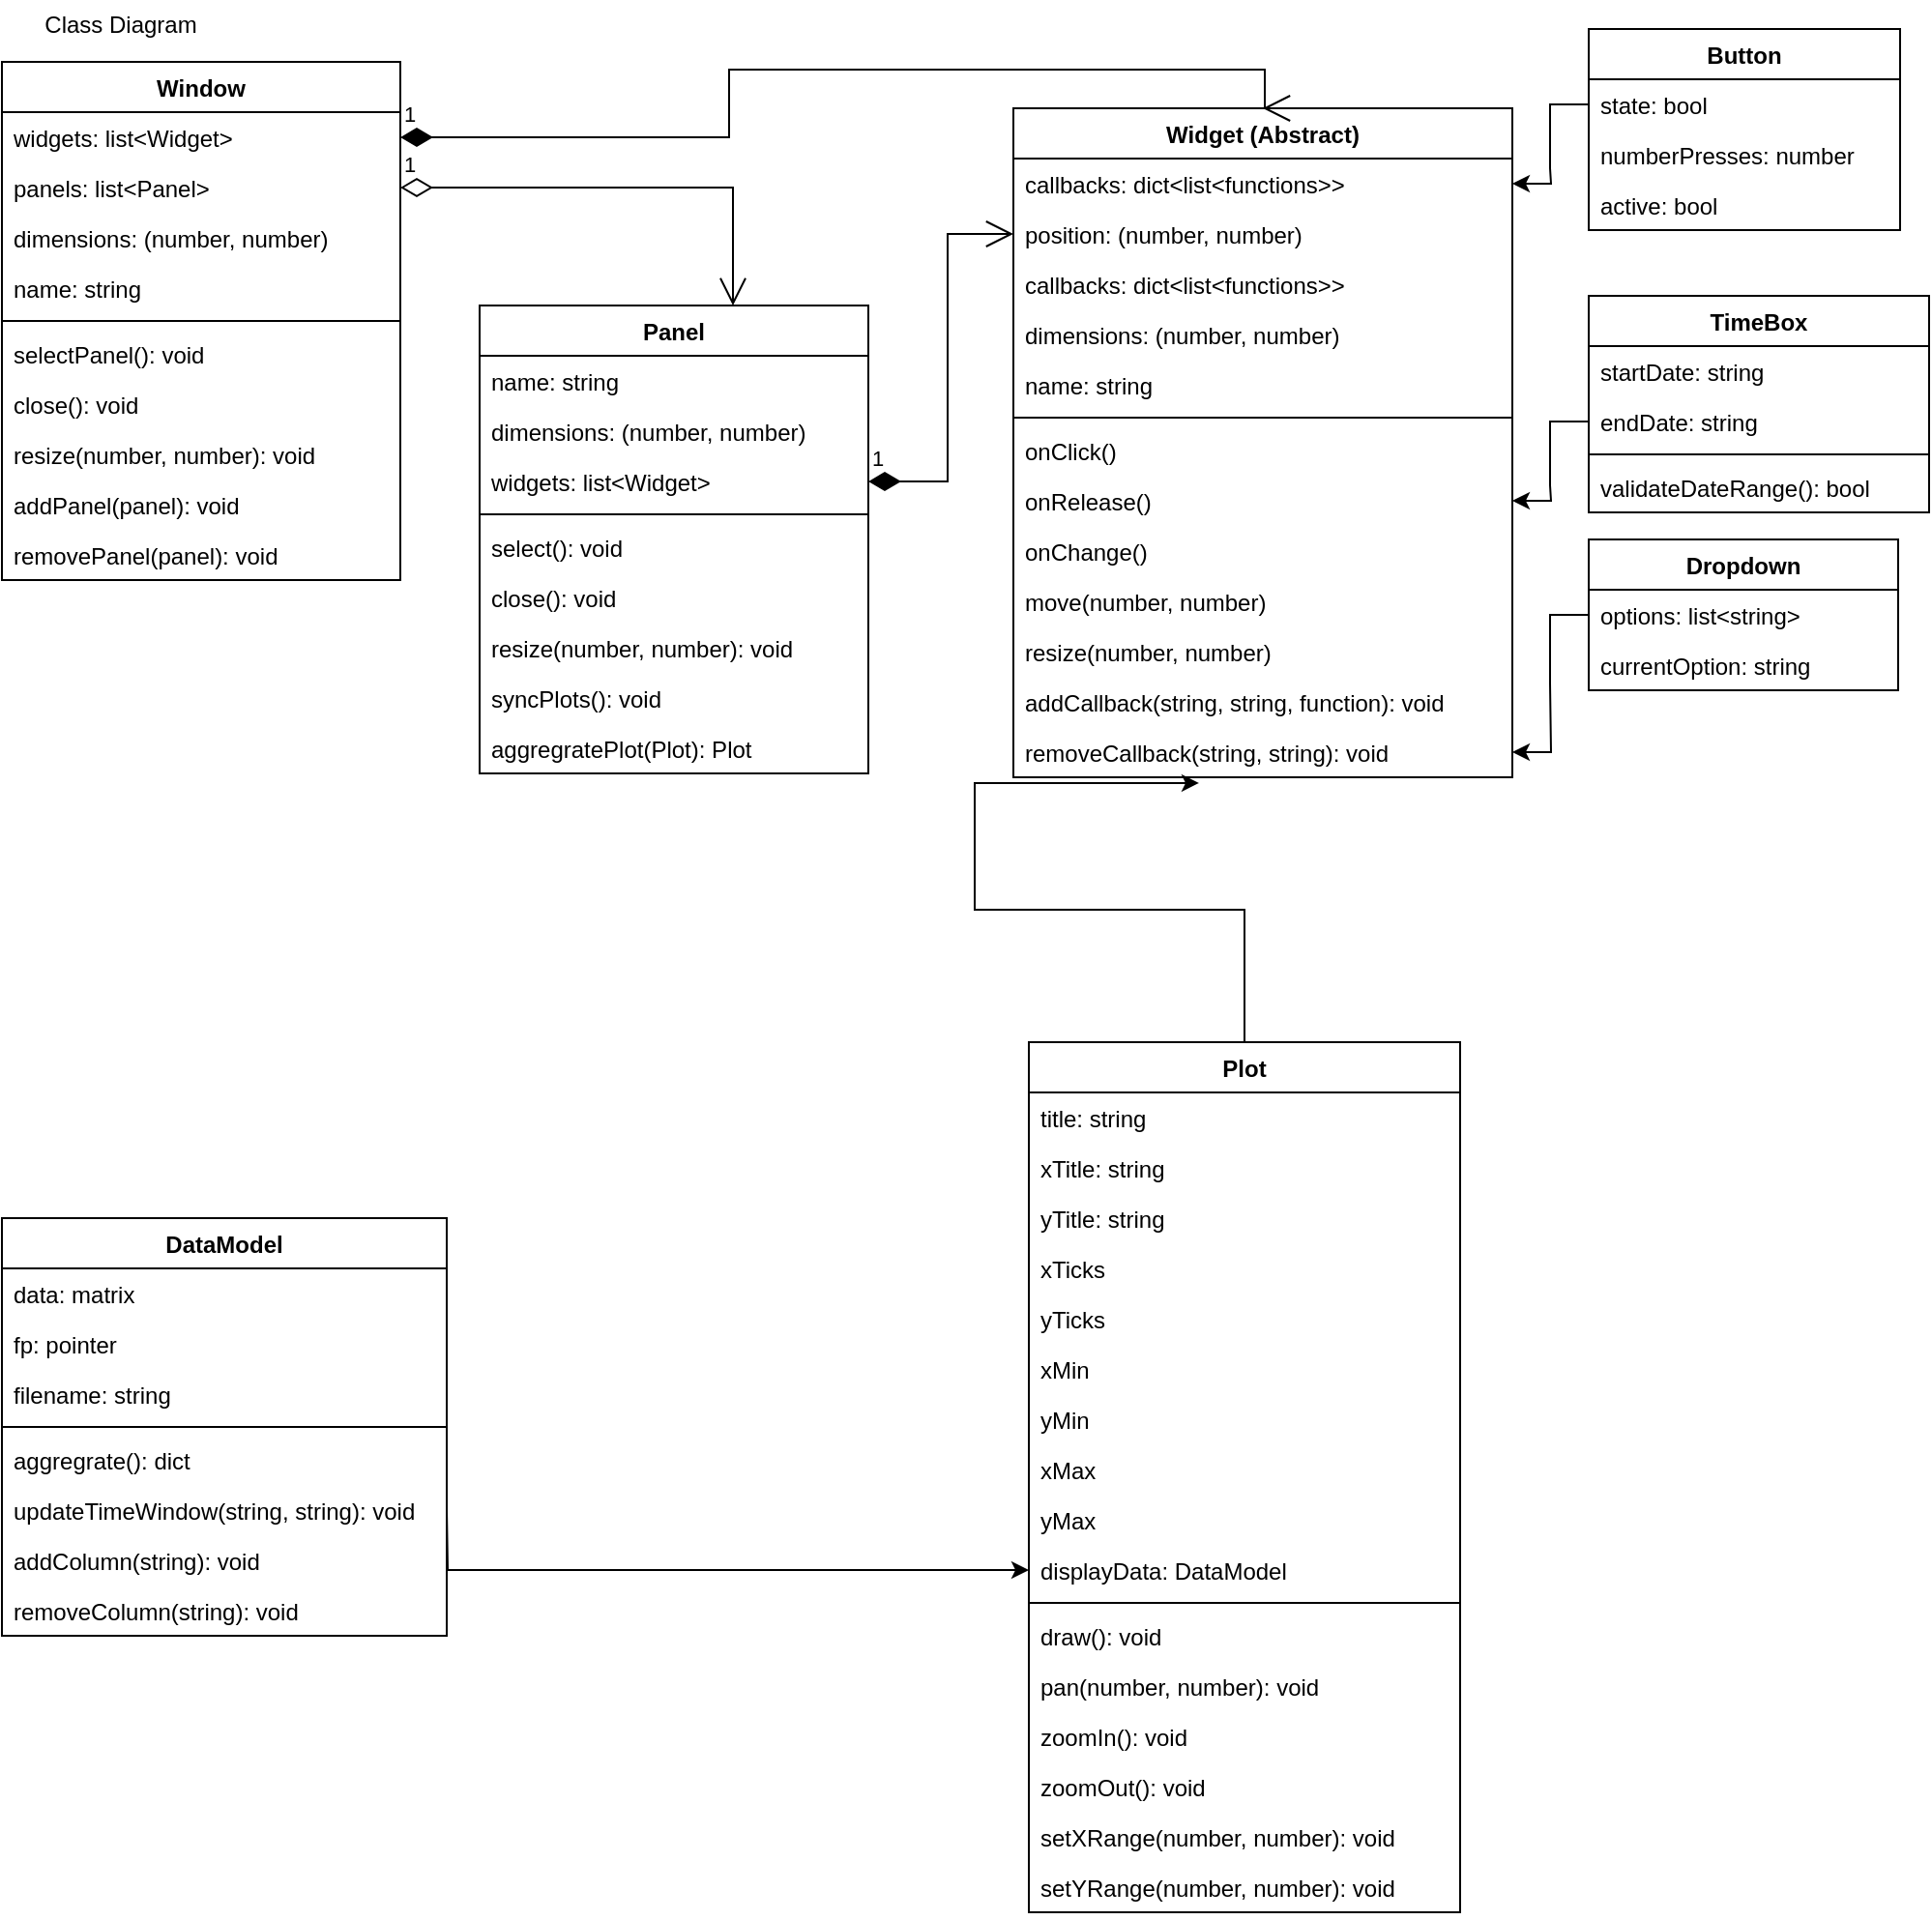 <mxfile version="20.3.3" type="github" pages="2">
  <diagram id="UT-qD1kF3HPHE-cdim4v" name="Page-1">
    <mxGraphModel dx="1356" dy="1895" grid="0" gridSize="10" guides="1" tooltips="1" connect="1" arrows="1" fold="1" page="1" pageScale="1" pageWidth="1100" pageHeight="850" math="0" shadow="0">
      <root>
        <mxCell id="0" />
        <mxCell id="1" parent="0" />
        <mxCell id="D0WQU8Z_5N7r7djm6m5t-72" value="Window" style="swimlane;fontStyle=1;align=center;verticalAlign=top;childLayout=stackLayout;horizontal=1;startSize=26;horizontalStack=0;resizeParent=1;resizeParentMax=0;resizeLast=0;collapsible=1;marginBottom=0;" parent="1" vertex="1">
          <mxGeometry x="9" y="-818" width="206" height="268" as="geometry">
            <mxRectangle x="9" y="-818" width="81" height="26" as="alternateBounds" />
          </mxGeometry>
        </mxCell>
        <mxCell id="D0WQU8Z_5N7r7djm6m5t-74" value="widgets: list&lt;Widget&gt; " style="text;strokeColor=none;fillColor=none;align=left;verticalAlign=top;spacingLeft=4;spacingRight=4;overflow=hidden;rotatable=0;points=[[0,0.5],[1,0.5]];portConstraint=eastwest;" parent="D0WQU8Z_5N7r7djm6m5t-72" vertex="1">
          <mxGeometry y="26" width="206" height="26" as="geometry" />
        </mxCell>
        <mxCell id="D0WQU8Z_5N7r7djm6m5t-73" value="panels: list&lt;Panel&gt;" style="text;strokeColor=none;fillColor=none;align=left;verticalAlign=top;spacingLeft=4;spacingRight=4;overflow=hidden;rotatable=0;points=[[0,0.5],[1,0.5]];portConstraint=eastwest;" parent="D0WQU8Z_5N7r7djm6m5t-72" vertex="1">
          <mxGeometry y="52" width="206" height="26" as="geometry" />
        </mxCell>
        <mxCell id="D0WQU8Z_5N7r7djm6m5t-75" value="dimensions: (number, number)" style="text;strokeColor=none;fillColor=none;align=left;verticalAlign=top;spacingLeft=4;spacingRight=4;overflow=hidden;rotatable=0;points=[[0,0.5],[1,0.5]];portConstraint=eastwest;" parent="D0WQU8Z_5N7r7djm6m5t-72" vertex="1">
          <mxGeometry y="78" width="206" height="26" as="geometry" />
        </mxCell>
        <mxCell id="JkL0fdGp7bMQoUoKIxsp-1" value="name: string" style="text;strokeColor=none;fillColor=none;align=left;verticalAlign=top;spacingLeft=4;spacingRight=4;overflow=hidden;rotatable=0;points=[[0,0.5],[1,0.5]];portConstraint=eastwest;" vertex="1" parent="D0WQU8Z_5N7r7djm6m5t-72">
          <mxGeometry y="104" width="206" height="26" as="geometry" />
        </mxCell>
        <mxCell id="D0WQU8Z_5N7r7djm6m5t-77" value="" style="line;strokeWidth=1;fillColor=none;align=left;verticalAlign=middle;spacingTop=-1;spacingLeft=3;spacingRight=3;rotatable=0;labelPosition=right;points=[];portConstraint=eastwest;strokeColor=inherit;" parent="D0WQU8Z_5N7r7djm6m5t-72" vertex="1">
          <mxGeometry y="130" width="206" height="8" as="geometry" />
        </mxCell>
        <mxCell id="D0WQU8Z_5N7r7djm6m5t-78" value="selectPanel(): void" style="text;strokeColor=none;fillColor=none;align=left;verticalAlign=top;spacingLeft=4;spacingRight=4;overflow=hidden;rotatable=0;points=[[0,0.5],[1,0.5]];portConstraint=eastwest;" parent="D0WQU8Z_5N7r7djm6m5t-72" vertex="1">
          <mxGeometry y="138" width="206" height="26" as="geometry" />
        </mxCell>
        <mxCell id="D0WQU8Z_5N7r7djm6m5t-79" value="close(): void" style="text;strokeColor=none;fillColor=none;align=left;verticalAlign=top;spacingLeft=4;spacingRight=4;overflow=hidden;rotatable=0;points=[[0,0.5],[1,0.5]];portConstraint=eastwest;" parent="D0WQU8Z_5N7r7djm6m5t-72" vertex="1">
          <mxGeometry y="164" width="206" height="26" as="geometry" />
        </mxCell>
        <mxCell id="D0WQU8Z_5N7r7djm6m5t-80" value="resize(number, number): void" style="text;strokeColor=none;fillColor=none;align=left;verticalAlign=top;spacingLeft=4;spacingRight=4;overflow=hidden;rotatable=0;points=[[0,0.5],[1,0.5]];portConstraint=eastwest;" parent="D0WQU8Z_5N7r7djm6m5t-72" vertex="1">
          <mxGeometry y="190" width="206" height="26" as="geometry" />
        </mxCell>
        <mxCell id="D0WQU8Z_5N7r7djm6m5t-138" value="addPanel(panel): void" style="text;strokeColor=none;fillColor=none;align=left;verticalAlign=top;spacingLeft=4;spacingRight=4;overflow=hidden;rotatable=0;points=[[0,0.5],[1,0.5]];portConstraint=eastwest;" parent="D0WQU8Z_5N7r7djm6m5t-72" vertex="1">
          <mxGeometry y="216" width="206" height="26" as="geometry" />
        </mxCell>
        <mxCell id="D0WQU8Z_5N7r7djm6m5t-140" value="removePanel(panel): void" style="text;strokeColor=none;fillColor=none;align=left;verticalAlign=top;spacingLeft=4;spacingRight=4;overflow=hidden;rotatable=0;points=[[0,0.5],[1,0.5]];portConstraint=eastwest;" parent="D0WQU8Z_5N7r7djm6m5t-72" vertex="1">
          <mxGeometry y="242" width="206" height="26" as="geometry" />
        </mxCell>
        <mxCell id="D0WQU8Z_5N7r7djm6m5t-81" value="Panel" style="swimlane;fontStyle=1;align=center;verticalAlign=top;childLayout=stackLayout;horizontal=1;startSize=26;horizontalStack=0;resizeParent=1;resizeParentMax=0;resizeLast=0;collapsible=1;marginBottom=0;" parent="1" vertex="1">
          <mxGeometry x="256" y="-692" width="201" height="242" as="geometry">
            <mxRectangle x="320" y="-818" width="67" height="26" as="alternateBounds" />
          </mxGeometry>
        </mxCell>
        <mxCell id="D0WQU8Z_5N7r7djm6m5t-82" value="name: string" style="text;strokeColor=none;fillColor=none;align=left;verticalAlign=top;spacingLeft=4;spacingRight=4;overflow=hidden;rotatable=0;points=[[0,0.5],[1,0.5]];portConstraint=eastwest;" parent="D0WQU8Z_5N7r7djm6m5t-81" vertex="1">
          <mxGeometry y="26" width="201" height="26" as="geometry" />
        </mxCell>
        <mxCell id="JkL0fdGp7bMQoUoKIxsp-2" value="dimensions: (number, number)" style="text;strokeColor=none;fillColor=none;align=left;verticalAlign=top;spacingLeft=4;spacingRight=4;overflow=hidden;rotatable=0;points=[[0,0.5],[1,0.5]];portConstraint=eastwest;" vertex="1" parent="D0WQU8Z_5N7r7djm6m5t-81">
          <mxGeometry y="52" width="201" height="26" as="geometry" />
        </mxCell>
        <mxCell id="VL1n-k4XV_zTkOc4iAcl-5" value="widgets: list&lt;Widget&gt;" style="text;strokeColor=none;fillColor=none;align=left;verticalAlign=top;spacingLeft=4;spacingRight=4;overflow=hidden;rotatable=0;points=[[0,0.5],[1,0.5]];portConstraint=eastwest;" parent="D0WQU8Z_5N7r7djm6m5t-81" vertex="1">
          <mxGeometry y="78" width="201" height="26" as="geometry" />
        </mxCell>
        <mxCell id="D0WQU8Z_5N7r7djm6m5t-86" value="" style="line;strokeWidth=1;fillColor=none;align=left;verticalAlign=middle;spacingTop=-1;spacingLeft=3;spacingRight=3;rotatable=0;labelPosition=right;points=[];portConstraint=eastwest;strokeColor=inherit;" parent="D0WQU8Z_5N7r7djm6m5t-81" vertex="1">
          <mxGeometry y="104" width="201" height="8" as="geometry" />
        </mxCell>
        <mxCell id="YnPBGDpdCJBYccEIkFx0-3" value="select(): void" style="text;strokeColor=none;fillColor=none;align=left;verticalAlign=top;spacingLeft=4;spacingRight=4;overflow=hidden;rotatable=0;points=[[0,0.5],[1,0.5]];portConstraint=eastwest;" parent="D0WQU8Z_5N7r7djm6m5t-81" vertex="1">
          <mxGeometry y="112" width="201" height="26" as="geometry" />
        </mxCell>
        <mxCell id="D0WQU8Z_5N7r7djm6m5t-87" value="close(): void" style="text;strokeColor=none;fillColor=none;align=left;verticalAlign=top;spacingLeft=4;spacingRight=4;overflow=hidden;rotatable=0;points=[[0,0.5],[1,0.5]];portConstraint=eastwest;" parent="D0WQU8Z_5N7r7djm6m5t-81" vertex="1">
          <mxGeometry y="138" width="201" height="26" as="geometry" />
        </mxCell>
        <mxCell id="D0WQU8Z_5N7r7djm6m5t-108" value="resize(number, number): void" style="text;strokeColor=none;fillColor=none;align=left;verticalAlign=top;spacingLeft=4;spacingRight=4;overflow=hidden;rotatable=0;points=[[0,0.5],[1,0.5]];portConstraint=eastwest;" parent="D0WQU8Z_5N7r7djm6m5t-81" vertex="1">
          <mxGeometry y="164" width="201" height="26" as="geometry" />
        </mxCell>
        <mxCell id="f68Y0WPvlqwC1lVv3MSY-29" value="syncPlots(): void" style="text;strokeColor=none;fillColor=none;align=left;verticalAlign=top;spacingLeft=4;spacingRight=4;overflow=hidden;rotatable=0;points=[[0,0.5],[1,0.5]];portConstraint=eastwest;" parent="D0WQU8Z_5N7r7djm6m5t-81" vertex="1">
          <mxGeometry y="190" width="201" height="26" as="geometry" />
        </mxCell>
        <mxCell id="f68Y0WPvlqwC1lVv3MSY-37" value="aggregratePlot(Plot): Plot" style="text;strokeColor=none;fillColor=none;align=left;verticalAlign=top;spacingLeft=4;spacingRight=4;overflow=hidden;rotatable=0;points=[[0,0.5],[1,0.5]];portConstraint=eastwest;" parent="D0WQU8Z_5N7r7djm6m5t-81" vertex="1">
          <mxGeometry y="216" width="201" height="26" as="geometry" />
        </mxCell>
        <mxCell id="9P_D7GKj8WP1cLiMkDwV-7" style="edgeStyle=orthogonalEdgeStyle;rounded=0;orthogonalLoop=1;jettySize=auto;html=1;exitX=0.5;exitY=0;exitDx=0;exitDy=0;entryX=0.372;entryY=1.115;entryDx=0;entryDy=0;entryPerimeter=0;" parent="1" source="D0WQU8Z_5N7r7djm6m5t-119" target="f68Y0WPvlqwC1lVv3MSY-19" edge="1">
          <mxGeometry relative="1" as="geometry" />
        </mxCell>
        <mxCell id="D0WQU8Z_5N7r7djm6m5t-119" value="Plot" style="swimlane;fontStyle=1;align=center;verticalAlign=top;childLayout=stackLayout;horizontal=1;startSize=26;horizontalStack=0;resizeParent=1;resizeParentMax=0;resizeLast=0;collapsible=1;marginBottom=0;" parent="1" vertex="1">
          <mxGeometry x="540" y="-311" width="223" height="450" as="geometry" />
        </mxCell>
        <mxCell id="D0WQU8Z_5N7r7djm6m5t-120" value="title: string" style="text;strokeColor=none;fillColor=none;align=left;verticalAlign=top;spacingLeft=4;spacingRight=4;overflow=hidden;rotatable=0;points=[[0,0.5],[1,0.5]];portConstraint=eastwest;" parent="D0WQU8Z_5N7r7djm6m5t-119" vertex="1">
          <mxGeometry y="26" width="223" height="26" as="geometry" />
        </mxCell>
        <mxCell id="D0WQU8Z_5N7r7djm6m5t-121" value="xTitle: string" style="text;strokeColor=none;fillColor=none;align=left;verticalAlign=top;spacingLeft=4;spacingRight=4;overflow=hidden;rotatable=0;points=[[0,0.5],[1,0.5]];portConstraint=eastwest;" parent="D0WQU8Z_5N7r7djm6m5t-119" vertex="1">
          <mxGeometry y="52" width="223" height="26" as="geometry" />
        </mxCell>
        <mxCell id="D0WQU8Z_5N7r7djm6m5t-122" value="yTitle: string" style="text;strokeColor=none;fillColor=none;align=left;verticalAlign=top;spacingLeft=4;spacingRight=4;overflow=hidden;rotatable=0;points=[[0,0.5],[1,0.5]];portConstraint=eastwest;" parent="D0WQU8Z_5N7r7djm6m5t-119" vertex="1">
          <mxGeometry y="78" width="223" height="26" as="geometry" />
        </mxCell>
        <mxCell id="D0WQU8Z_5N7r7djm6m5t-123" value="xTicks" style="text;strokeColor=none;fillColor=none;align=left;verticalAlign=top;spacingLeft=4;spacingRight=4;overflow=hidden;rotatable=0;points=[[0,0.5],[1,0.5]];portConstraint=eastwest;" parent="D0WQU8Z_5N7r7djm6m5t-119" vertex="1">
          <mxGeometry y="104" width="223" height="26" as="geometry" />
        </mxCell>
        <mxCell id="D0WQU8Z_5N7r7djm6m5t-124" value="yTicks" style="text;strokeColor=none;fillColor=none;align=left;verticalAlign=top;spacingLeft=4;spacingRight=4;overflow=hidden;rotatable=0;points=[[0,0.5],[1,0.5]];portConstraint=eastwest;" parent="D0WQU8Z_5N7r7djm6m5t-119" vertex="1">
          <mxGeometry y="130" width="223" height="26" as="geometry" />
        </mxCell>
        <mxCell id="f68Y0WPvlqwC1lVv3MSY-33" value="xMin" style="text;strokeColor=none;fillColor=none;align=left;verticalAlign=top;spacingLeft=4;spacingRight=4;overflow=hidden;rotatable=0;points=[[0,0.5],[1,0.5]];portConstraint=eastwest;" parent="D0WQU8Z_5N7r7djm6m5t-119" vertex="1">
          <mxGeometry y="156" width="223" height="26" as="geometry" />
        </mxCell>
        <mxCell id="f68Y0WPvlqwC1lVv3MSY-34" value="yMin" style="text;strokeColor=none;fillColor=none;align=left;verticalAlign=top;spacingLeft=4;spacingRight=4;overflow=hidden;rotatable=0;points=[[0,0.5],[1,0.5]];portConstraint=eastwest;" parent="D0WQU8Z_5N7r7djm6m5t-119" vertex="1">
          <mxGeometry y="182" width="223" height="26" as="geometry" />
        </mxCell>
        <mxCell id="f68Y0WPvlqwC1lVv3MSY-35" value="xMax" style="text;strokeColor=none;fillColor=none;align=left;verticalAlign=top;spacingLeft=4;spacingRight=4;overflow=hidden;rotatable=0;points=[[0,0.5],[1,0.5]];portConstraint=eastwest;" parent="D0WQU8Z_5N7r7djm6m5t-119" vertex="1">
          <mxGeometry y="208" width="223" height="26" as="geometry" />
        </mxCell>
        <mxCell id="f68Y0WPvlqwC1lVv3MSY-36" value="yMax" style="text;strokeColor=none;fillColor=none;align=left;verticalAlign=top;spacingLeft=4;spacingRight=4;overflow=hidden;rotatable=0;points=[[0,0.5],[1,0.5]];portConstraint=eastwest;" parent="D0WQU8Z_5N7r7djm6m5t-119" vertex="1">
          <mxGeometry y="234" width="223" height="26" as="geometry" />
        </mxCell>
        <mxCell id="D0WQU8Z_5N7r7djm6m5t-125" value="displayData: DataModel" style="text;strokeColor=none;fillColor=none;align=left;verticalAlign=top;spacingLeft=4;spacingRight=4;overflow=hidden;rotatable=0;points=[[0,0.5],[1,0.5]];portConstraint=eastwest;" parent="D0WQU8Z_5N7r7djm6m5t-119" vertex="1">
          <mxGeometry y="260" width="223" height="26" as="geometry" />
        </mxCell>
        <mxCell id="D0WQU8Z_5N7r7djm6m5t-126" value="" style="line;strokeWidth=1;fillColor=none;align=left;verticalAlign=middle;spacingTop=-1;spacingLeft=3;spacingRight=3;rotatable=0;labelPosition=right;points=[];portConstraint=eastwest;strokeColor=inherit;" parent="D0WQU8Z_5N7r7djm6m5t-119" vertex="1">
          <mxGeometry y="286" width="223" height="8" as="geometry" />
        </mxCell>
        <mxCell id="D0WQU8Z_5N7r7djm6m5t-127" value="draw(): void" style="text;strokeColor=none;fillColor=none;align=left;verticalAlign=top;spacingLeft=4;spacingRight=4;overflow=hidden;rotatable=0;points=[[0,0.5],[1,0.5]];portConstraint=eastwest;" parent="D0WQU8Z_5N7r7djm6m5t-119" vertex="1">
          <mxGeometry y="294" width="223" height="26" as="geometry" />
        </mxCell>
        <mxCell id="D0WQU8Z_5N7r7djm6m5t-128" value="pan(number, number): void" style="text;strokeColor=none;fillColor=none;align=left;verticalAlign=top;spacingLeft=4;spacingRight=4;overflow=hidden;rotatable=0;points=[[0,0.5],[1,0.5]];portConstraint=eastwest;" parent="D0WQU8Z_5N7r7djm6m5t-119" vertex="1">
          <mxGeometry y="320" width="223" height="26" as="geometry" />
        </mxCell>
        <mxCell id="D0WQU8Z_5N7r7djm6m5t-129" value="zoomIn(): void" style="text;strokeColor=none;fillColor=none;align=left;verticalAlign=top;spacingLeft=4;spacingRight=4;overflow=hidden;rotatable=0;points=[[0,0.5],[1,0.5]];portConstraint=eastwest;" parent="D0WQU8Z_5N7r7djm6m5t-119" vertex="1">
          <mxGeometry y="346" width="223" height="26" as="geometry" />
        </mxCell>
        <mxCell id="D0WQU8Z_5N7r7djm6m5t-130" value="zoomOut(): void" style="text;strokeColor=none;fillColor=none;align=left;verticalAlign=top;spacingLeft=4;spacingRight=4;overflow=hidden;rotatable=0;points=[[0,0.5],[1,0.5]];portConstraint=eastwest;" parent="D0WQU8Z_5N7r7djm6m5t-119" vertex="1">
          <mxGeometry y="372" width="223" height="26" as="geometry" />
        </mxCell>
        <mxCell id="f68Y0WPvlqwC1lVv3MSY-30" value="setXRange(number, number): void" style="text;strokeColor=none;fillColor=none;align=left;verticalAlign=top;spacingLeft=4;spacingRight=4;overflow=hidden;rotatable=0;points=[[0,0.5],[1,0.5]];portConstraint=eastwest;" parent="D0WQU8Z_5N7r7djm6m5t-119" vertex="1">
          <mxGeometry y="398" width="223" height="26" as="geometry" />
        </mxCell>
        <mxCell id="f68Y0WPvlqwC1lVv3MSY-31" value="setYRange(number, number): void" style="text;strokeColor=none;fillColor=none;align=left;verticalAlign=top;spacingLeft=4;spacingRight=4;overflow=hidden;rotatable=0;points=[[0,0.5],[1,0.5]];portConstraint=eastwest;" parent="D0WQU8Z_5N7r7djm6m5t-119" vertex="1">
          <mxGeometry y="424" width="223" height="26" as="geometry" />
        </mxCell>
        <mxCell id="f68Y0WPvlqwC1lVv3MSY-20" style="edgeStyle=orthogonalEdgeStyle;rounded=0;orthogonalLoop=1;jettySize=auto;html=1;exitX=1;exitY=0.5;exitDx=0;exitDy=0;entryX=0;entryY=0.5;entryDx=0;entryDy=0;" parent="1" target="D0WQU8Z_5N7r7djm6m5t-125" edge="1">
          <mxGeometry relative="1" as="geometry">
            <mxPoint x="239" y="-69" as="sourcePoint" />
          </mxGeometry>
        </mxCell>
        <mxCell id="D0WQU8Z_5N7r7djm6m5t-141" value="DataModel" style="swimlane;fontStyle=1;align=center;verticalAlign=top;childLayout=stackLayout;horizontal=1;startSize=26;horizontalStack=0;resizeParent=1;resizeParentMax=0;resizeLast=0;collapsible=1;marginBottom=0;" parent="1" vertex="1">
          <mxGeometry x="9" y="-220" width="230" height="216" as="geometry" />
        </mxCell>
        <mxCell id="D0WQU8Z_5N7r7djm6m5t-142" value="data: matrix" style="text;strokeColor=none;fillColor=none;align=left;verticalAlign=top;spacingLeft=4;spacingRight=4;overflow=hidden;rotatable=0;points=[[0,0.5],[1,0.5]];portConstraint=eastwest;" parent="D0WQU8Z_5N7r7djm6m5t-141" vertex="1">
          <mxGeometry y="26" width="230" height="26" as="geometry" />
        </mxCell>
        <mxCell id="JkL0fdGp7bMQoUoKIxsp-7" value="fp: pointer" style="text;strokeColor=none;fillColor=none;align=left;verticalAlign=top;spacingLeft=4;spacingRight=4;overflow=hidden;rotatable=0;points=[[0,0.5],[1,0.5]];portConstraint=eastwest;" vertex="1" parent="D0WQU8Z_5N7r7djm6m5t-141">
          <mxGeometry y="52" width="230" height="26" as="geometry" />
        </mxCell>
        <mxCell id="JkL0fdGp7bMQoUoKIxsp-8" value="filename: string" style="text;strokeColor=none;fillColor=none;align=left;verticalAlign=top;spacingLeft=4;spacingRight=4;overflow=hidden;rotatable=0;points=[[0,0.5],[1,0.5]];portConstraint=eastwest;" vertex="1" parent="D0WQU8Z_5N7r7djm6m5t-141">
          <mxGeometry y="78" width="230" height="26" as="geometry" />
        </mxCell>
        <mxCell id="D0WQU8Z_5N7r7djm6m5t-144" value="" style="line;strokeWidth=1;fillColor=none;align=left;verticalAlign=middle;spacingTop=-1;spacingLeft=3;spacingRight=3;rotatable=0;labelPosition=right;points=[];portConstraint=eastwest;strokeColor=inherit;" parent="D0WQU8Z_5N7r7djm6m5t-141" vertex="1">
          <mxGeometry y="104" width="230" height="8" as="geometry" />
        </mxCell>
        <mxCell id="D0WQU8Z_5N7r7djm6m5t-145" value="aggregrate(): dict" style="text;strokeColor=none;fillColor=none;align=left;verticalAlign=top;spacingLeft=4;spacingRight=4;overflow=hidden;rotatable=0;points=[[0,0.5],[1,0.5]];portConstraint=eastwest;" parent="D0WQU8Z_5N7r7djm6m5t-141" vertex="1">
          <mxGeometry y="112" width="230" height="26" as="geometry" />
        </mxCell>
        <mxCell id="VL1n-k4XV_zTkOc4iAcl-8" value="updateTimeWindow(string, string): void" style="text;strokeColor=none;fillColor=none;align=left;verticalAlign=top;spacingLeft=4;spacingRight=4;overflow=hidden;rotatable=0;points=[[0,0.5],[1,0.5]];portConstraint=eastwest;" parent="D0WQU8Z_5N7r7djm6m5t-141" vertex="1">
          <mxGeometry y="138" width="230" height="26" as="geometry" />
        </mxCell>
        <mxCell id="VL1n-k4XV_zTkOc4iAcl-9" value="addColumn(string): void" style="text;strokeColor=none;fillColor=none;align=left;verticalAlign=top;spacingLeft=4;spacingRight=4;overflow=hidden;rotatable=0;points=[[0,0.5],[1,0.5]];portConstraint=eastwest;" parent="D0WQU8Z_5N7r7djm6m5t-141" vertex="1">
          <mxGeometry y="164" width="230" height="26" as="geometry" />
        </mxCell>
        <mxCell id="VL1n-k4XV_zTkOc4iAcl-10" value="removeColumn(string): void" style="text;strokeColor=none;fillColor=none;align=left;verticalAlign=top;spacingLeft=4;spacingRight=4;overflow=hidden;rotatable=0;points=[[0,0.5],[1,0.5]];portConstraint=eastwest;" parent="D0WQU8Z_5N7r7djm6m5t-141" vertex="1">
          <mxGeometry y="190" width="230" height="26" as="geometry" />
        </mxCell>
        <mxCell id="VL1n-k4XV_zTkOc4iAcl-19" value="Button" style="swimlane;fontStyle=1;childLayout=stackLayout;horizontal=1;startSize=26;fillColor=none;horizontalStack=0;resizeParent=1;resizeParentMax=0;resizeLast=0;collapsible=1;marginBottom=0;" parent="1" vertex="1">
          <mxGeometry x="829.5" y="-835" width="161" height="104" as="geometry" />
        </mxCell>
        <mxCell id="VL1n-k4XV_zTkOc4iAcl-20" value="state: bool " style="text;strokeColor=none;fillColor=none;align=left;verticalAlign=top;spacingLeft=4;spacingRight=4;overflow=hidden;rotatable=0;points=[[0,0.5],[1,0.5]];portConstraint=eastwest;" parent="VL1n-k4XV_zTkOc4iAcl-19" vertex="1">
          <mxGeometry y="26" width="161" height="26" as="geometry" />
        </mxCell>
        <mxCell id="VL1n-k4XV_zTkOc4iAcl-21" value="numberPresses: number" style="text;strokeColor=none;fillColor=none;align=left;verticalAlign=top;spacingLeft=4;spacingRight=4;overflow=hidden;rotatable=0;points=[[0,0.5],[1,0.5]];portConstraint=eastwest;" parent="VL1n-k4XV_zTkOc4iAcl-19" vertex="1">
          <mxGeometry y="52" width="161" height="26" as="geometry" />
        </mxCell>
        <mxCell id="quWaPmoQ8DVM9i6n_BUd-2" value="active: bool" style="text;strokeColor=none;fillColor=none;align=left;verticalAlign=top;spacingLeft=4;spacingRight=4;overflow=hidden;rotatable=0;points=[[0,0.5],[1,0.5]];portConstraint=eastwest;" parent="VL1n-k4XV_zTkOc4iAcl-19" vertex="1">
          <mxGeometry y="78" width="161" height="26" as="geometry" />
        </mxCell>
        <mxCell id="VL1n-k4XV_zTkOc4iAcl-40" value="Dropdown" style="swimlane;fontStyle=1;align=center;verticalAlign=top;childLayout=stackLayout;horizontal=1;startSize=26;horizontalStack=0;resizeParent=1;resizeParentMax=0;resizeLast=0;collapsible=1;marginBottom=0;" parent="1" vertex="1">
          <mxGeometry x="829.5" y="-571" width="160" height="78" as="geometry" />
        </mxCell>
        <mxCell id="VL1n-k4XV_zTkOc4iAcl-41" value="options: list&lt;string&gt;" style="text;strokeColor=none;fillColor=none;align=left;verticalAlign=top;spacingLeft=4;spacingRight=4;overflow=hidden;rotatable=0;points=[[0,0.5],[1,0.5]];portConstraint=eastwest;" parent="VL1n-k4XV_zTkOc4iAcl-40" vertex="1">
          <mxGeometry y="26" width="160" height="26" as="geometry" />
        </mxCell>
        <mxCell id="VL1n-k4XV_zTkOc4iAcl-44" value="currentOption: string" style="text;strokeColor=none;fillColor=none;align=left;verticalAlign=top;spacingLeft=4;spacingRight=4;overflow=hidden;rotatable=0;points=[[0,0.5],[1,0.5]];portConstraint=eastwest;" parent="VL1n-k4XV_zTkOc4iAcl-40" vertex="1">
          <mxGeometry y="52" width="160" height="26" as="geometry" />
        </mxCell>
        <mxCell id="quWaPmoQ8DVM9i6n_BUd-6" value="TimeBox" style="swimlane;fontStyle=1;align=center;verticalAlign=top;childLayout=stackLayout;horizontal=1;startSize=26;horizontalStack=0;resizeParent=1;resizeParentMax=0;resizeLast=0;collapsible=1;marginBottom=0;" parent="1" vertex="1">
          <mxGeometry x="829.5" y="-697" width="176" height="112" as="geometry" />
        </mxCell>
        <mxCell id="quWaPmoQ8DVM9i6n_BUd-7" value="startDate: string" style="text;strokeColor=none;fillColor=none;align=left;verticalAlign=top;spacingLeft=4;spacingRight=4;overflow=hidden;rotatable=0;points=[[0,0.5],[1,0.5]];portConstraint=eastwest;" parent="quWaPmoQ8DVM9i6n_BUd-6" vertex="1">
          <mxGeometry y="26" width="176" height="26" as="geometry" />
        </mxCell>
        <mxCell id="quWaPmoQ8DVM9i6n_BUd-10" value="endDate: string" style="text;strokeColor=none;fillColor=none;align=left;verticalAlign=top;spacingLeft=4;spacingRight=4;overflow=hidden;rotatable=0;points=[[0,0.5],[1,0.5]];portConstraint=eastwest;" parent="quWaPmoQ8DVM9i6n_BUd-6" vertex="1">
          <mxGeometry y="52" width="176" height="26" as="geometry" />
        </mxCell>
        <mxCell id="quWaPmoQ8DVM9i6n_BUd-8" value="" style="line;strokeWidth=1;fillColor=none;align=left;verticalAlign=middle;spacingTop=-1;spacingLeft=3;spacingRight=3;rotatable=0;labelPosition=right;points=[];portConstraint=eastwest;strokeColor=inherit;" parent="quWaPmoQ8DVM9i6n_BUd-6" vertex="1">
          <mxGeometry y="78" width="176" height="8" as="geometry" />
        </mxCell>
        <mxCell id="quWaPmoQ8DVM9i6n_BUd-9" value="validateDateRange(): bool" style="text;strokeColor=none;fillColor=none;align=left;verticalAlign=top;spacingLeft=4;spacingRight=4;overflow=hidden;rotatable=0;points=[[0,0.5],[1,0.5]];portConstraint=eastwest;" parent="quWaPmoQ8DVM9i6n_BUd-6" vertex="1">
          <mxGeometry y="86" width="176" height="26" as="geometry" />
        </mxCell>
        <mxCell id="f68Y0WPvlqwC1lVv3MSY-5" value="1" style="endArrow=open;html=1;endSize=12;startArrow=diamondThin;startSize=14;startFill=1;edgeStyle=orthogonalEdgeStyle;align=left;verticalAlign=bottom;rounded=0;exitX=1;exitY=0.5;exitDx=0;exitDy=0;entryX=0;entryY=0.5;entryDx=0;entryDy=0;" parent="1" source="VL1n-k4XV_zTkOc4iAcl-5" target="9P_D7GKj8WP1cLiMkDwV-2" edge="1">
          <mxGeometry x="-1" y="3" relative="1" as="geometry">
            <mxPoint x="515" y="-561" as="sourcePoint" />
            <mxPoint x="510" y="-714" as="targetPoint" />
            <Array as="points">
              <mxPoint x="498" y="-601" />
              <mxPoint x="498" y="-729" />
            </Array>
          </mxGeometry>
        </mxCell>
        <mxCell id="f68Y0WPvlqwC1lVv3MSY-13" value="Widget (Abstract)" style="swimlane;fontStyle=1;align=center;verticalAlign=top;childLayout=stackLayout;horizontal=1;startSize=26;horizontalStack=0;resizeParent=1;resizeParentMax=0;resizeLast=0;collapsible=1;marginBottom=0;" parent="1" vertex="1">
          <mxGeometry x="532" y="-794" width="258" height="346" as="geometry" />
        </mxCell>
        <mxCell id="f68Y0WPvlqwC1lVv3MSY-14" value="callbacks: dict&lt;list&lt;functions&gt;&gt;" style="text;strokeColor=none;fillColor=none;align=left;verticalAlign=top;spacingLeft=4;spacingRight=4;overflow=hidden;rotatable=0;points=[[0,0.5],[1,0.5]];portConstraint=eastwest;" parent="f68Y0WPvlqwC1lVv3MSY-13" vertex="1">
          <mxGeometry y="26" width="258" height="26" as="geometry" />
        </mxCell>
        <mxCell id="9P_D7GKj8WP1cLiMkDwV-2" value="position: (number, number)" style="text;strokeColor=none;fillColor=none;align=left;verticalAlign=top;spacingLeft=4;spacingRight=4;overflow=hidden;rotatable=0;points=[[0,0.5],[1,0.5]];portConstraint=eastwest;" parent="f68Y0WPvlqwC1lVv3MSY-13" vertex="1">
          <mxGeometry y="52" width="258" height="26" as="geometry" />
        </mxCell>
        <mxCell id="JkL0fdGp7bMQoUoKIxsp-4" value="callbacks: dict&lt;list&lt;functions&gt;&gt;" style="text;strokeColor=none;fillColor=none;align=left;verticalAlign=top;spacingLeft=4;spacingRight=4;overflow=hidden;rotatable=0;points=[[0,0.5],[1,0.5]];portConstraint=eastwest;" vertex="1" parent="f68Y0WPvlqwC1lVv3MSY-13">
          <mxGeometry y="78" width="258" height="26" as="geometry" />
        </mxCell>
        <mxCell id="JkL0fdGp7bMQoUoKIxsp-6" value="dimensions: (number, number)" style="text;strokeColor=none;fillColor=none;align=left;verticalAlign=top;spacingLeft=4;spacingRight=4;overflow=hidden;rotatable=0;points=[[0,0.5],[1,0.5]];portConstraint=eastwest;" vertex="1" parent="f68Y0WPvlqwC1lVv3MSY-13">
          <mxGeometry y="104" width="258" height="26" as="geometry" />
        </mxCell>
        <mxCell id="9P_D7GKj8WP1cLiMkDwV-3" value="name: string" style="text;strokeColor=none;fillColor=none;align=left;verticalAlign=top;spacingLeft=4;spacingRight=4;overflow=hidden;rotatable=0;points=[[0,0.5],[1,0.5]];portConstraint=eastwest;" parent="f68Y0WPvlqwC1lVv3MSY-13" vertex="1">
          <mxGeometry y="130" width="258" height="26" as="geometry" />
        </mxCell>
        <mxCell id="f68Y0WPvlqwC1lVv3MSY-15" value="" style="line;strokeWidth=1;fillColor=none;align=left;verticalAlign=middle;spacingTop=-1;spacingLeft=3;spacingRight=3;rotatable=0;labelPosition=right;points=[];portConstraint=eastwest;strokeColor=inherit;" parent="f68Y0WPvlqwC1lVv3MSY-13" vertex="1">
          <mxGeometry y="156" width="258" height="8" as="geometry" />
        </mxCell>
        <mxCell id="f68Y0WPvlqwC1lVv3MSY-16" value="onClick()" style="text;strokeColor=none;fillColor=none;align=left;verticalAlign=top;spacingLeft=4;spacingRight=4;overflow=hidden;rotatable=0;points=[[0,0.5],[1,0.5]];portConstraint=eastwest;" parent="f68Y0WPvlqwC1lVv3MSY-13" vertex="1">
          <mxGeometry y="164" width="258" height="26" as="geometry" />
        </mxCell>
        <mxCell id="f68Y0WPvlqwC1lVv3MSY-39" value="onRelease()" style="text;strokeColor=none;fillColor=none;align=left;verticalAlign=top;spacingLeft=4;spacingRight=4;overflow=hidden;rotatable=0;points=[[0,0.5],[1,0.5]];portConstraint=eastwest;" parent="f68Y0WPvlqwC1lVv3MSY-13" vertex="1">
          <mxGeometry y="190" width="258" height="26" as="geometry" />
        </mxCell>
        <mxCell id="f68Y0WPvlqwC1lVv3MSY-17" value="onChange()" style="text;strokeColor=none;fillColor=none;align=left;verticalAlign=top;spacingLeft=4;spacingRight=4;overflow=hidden;rotatable=0;points=[[0,0.5],[1,0.5]];portConstraint=eastwest;" parent="f68Y0WPvlqwC1lVv3MSY-13" vertex="1">
          <mxGeometry y="216" width="258" height="26" as="geometry" />
        </mxCell>
        <mxCell id="9P_D7GKj8WP1cLiMkDwV-5" value="move(number, number)" style="text;strokeColor=none;fillColor=none;align=left;verticalAlign=top;spacingLeft=4;spacingRight=4;overflow=hidden;rotatable=0;points=[[0,0.5],[1,0.5]];portConstraint=eastwest;" parent="f68Y0WPvlqwC1lVv3MSY-13" vertex="1">
          <mxGeometry y="242" width="258" height="26" as="geometry" />
        </mxCell>
        <mxCell id="9P_D7GKj8WP1cLiMkDwV-4" value="resize(number, number)" style="text;strokeColor=none;fillColor=none;align=left;verticalAlign=top;spacingLeft=4;spacingRight=4;overflow=hidden;rotatable=0;points=[[0,0.5],[1,0.5]];portConstraint=eastwest;" parent="f68Y0WPvlqwC1lVv3MSY-13" vertex="1">
          <mxGeometry y="268" width="258" height="26" as="geometry" />
        </mxCell>
        <mxCell id="f68Y0WPvlqwC1lVv3MSY-18" value="addCallback(string, string, function): void" style="text;strokeColor=none;fillColor=none;align=left;verticalAlign=top;spacingLeft=4;spacingRight=4;overflow=hidden;rotatable=0;points=[[0,0.5],[1,0.5]];portConstraint=eastwest;" parent="f68Y0WPvlqwC1lVv3MSY-13" vertex="1">
          <mxGeometry y="294" width="258" height="26" as="geometry" />
        </mxCell>
        <mxCell id="f68Y0WPvlqwC1lVv3MSY-19" value="removeCallback(string, string): void" style="text;strokeColor=none;fillColor=none;align=left;verticalAlign=top;spacingLeft=4;spacingRight=4;overflow=hidden;rotatable=0;points=[[0,0.5],[1,0.5]];portConstraint=eastwest;" parent="f68Y0WPvlqwC1lVv3MSY-13" vertex="1">
          <mxGeometry y="320" width="258" height="26" as="geometry" />
        </mxCell>
        <mxCell id="f68Y0WPvlqwC1lVv3MSY-40" value="1" style="endArrow=open;html=1;endSize=12;startArrow=diamondThin;startSize=14;startFill=1;edgeStyle=orthogonalEdgeStyle;align=left;verticalAlign=bottom;rounded=0;exitX=1;exitY=0.5;exitDx=0;exitDy=0;entryX=0.5;entryY=0;entryDx=0;entryDy=0;" parent="1" source="D0WQU8Z_5N7r7djm6m5t-74" target="f68Y0WPvlqwC1lVv3MSY-13" edge="1">
          <mxGeometry x="-1" y="3" relative="1" as="geometry">
            <mxPoint x="514" y="-436" as="sourcePoint" />
            <mxPoint x="435" y="-814" as="targetPoint" />
            <Array as="points">
              <mxPoint x="385" y="-779" />
              <mxPoint x="385" y="-814" />
              <mxPoint x="662" y="-814" />
            </Array>
          </mxGeometry>
        </mxCell>
        <mxCell id="f68Y0WPvlqwC1lVv3MSY-41" value="1" style="endArrow=open;html=1;endSize=12;startArrow=diamondThin;startSize=14;startFill=0;edgeStyle=orthogonalEdgeStyle;align=left;verticalAlign=bottom;rounded=0;exitX=1;exitY=0.5;exitDx=0;exitDy=0;" parent="1" source="D0WQU8Z_5N7r7djm6m5t-73" target="D0WQU8Z_5N7r7djm6m5t-81" edge="1">
          <mxGeometry x="-1" y="3" relative="1" as="geometry">
            <mxPoint x="514" y="-436" as="sourcePoint" />
            <mxPoint x="485" y="-768" as="targetPoint" />
            <Array as="points">
              <mxPoint x="387" y="-753" />
            </Array>
          </mxGeometry>
        </mxCell>
        <mxCell id="9P_D7GKj8WP1cLiMkDwV-8" style="edgeStyle=orthogonalEdgeStyle;rounded=0;orthogonalLoop=1;jettySize=auto;html=1;exitX=0;exitY=0.5;exitDx=0;exitDy=0;entryX=1;entryY=0.5;entryDx=0;entryDy=0;" parent="1" source="VL1n-k4XV_zTkOc4iAcl-41" target="f68Y0WPvlqwC1lVv3MSY-19" edge="1">
          <mxGeometry relative="1" as="geometry" />
        </mxCell>
        <mxCell id="9P_D7GKj8WP1cLiMkDwV-9" style="edgeStyle=orthogonalEdgeStyle;rounded=0;orthogonalLoop=1;jettySize=auto;html=1;exitX=0;exitY=0.5;exitDx=0;exitDy=0;entryX=1;entryY=0.5;entryDx=0;entryDy=0;" parent="1" source="VL1n-k4XV_zTkOc4iAcl-20" target="f68Y0WPvlqwC1lVv3MSY-14" edge="1">
          <mxGeometry relative="1" as="geometry" />
        </mxCell>
        <mxCell id="9P_D7GKj8WP1cLiMkDwV-10" style="edgeStyle=orthogonalEdgeStyle;rounded=0;orthogonalLoop=1;jettySize=auto;html=1;exitX=0;exitY=0.5;exitDx=0;exitDy=0;entryX=1;entryY=0.5;entryDx=0;entryDy=0;" parent="1" source="quWaPmoQ8DVM9i6n_BUd-10" target="f68Y0WPvlqwC1lVv3MSY-39" edge="1">
          <mxGeometry relative="1" as="geometry" />
        </mxCell>
        <mxCell id="DW6i58N5UlW2nnshNmnk-1" value="Class Diagram" style="text;html=1;align=center;verticalAlign=middle;resizable=0;points=[];autosize=1;strokeColor=none;fillColor=none;" parent="1" vertex="1">
          <mxGeometry x="21" y="-850" width="97" height="26" as="geometry" />
        </mxCell>
      </root>
    </mxGraphModel>
  </diagram>
  <diagram id="30xvKILDlMbHiVbcK9Qc" name="Page-2">
    <mxGraphModel dx="1662" dy="794" grid="0" gridSize="10" guides="1" tooltips="1" connect="1" arrows="1" fold="1" page="1" pageScale="1" pageWidth="1100" pageHeight="850" math="0" shadow="0">
      <root>
        <mxCell id="0" />
        <mxCell id="1" parent="0" />
        <mxCell id="NoYjkFSLYhmX5Nuedjid-8" style="edgeStyle=orthogonalEdgeStyle;rounded=0;orthogonalLoop=1;jettySize=auto;html=1;exitX=1;exitY=0.5;exitDx=0;exitDy=0;entryX=0;entryY=0.5;entryDx=0;entryDy=0;" parent="1" source="NoYjkFSLYhmX5Nuedjid-1" target="NoYjkFSLYhmX5Nuedjid-13" edge="1">
          <mxGeometry relative="1" as="geometry">
            <mxPoint x="361" y="286" as="targetPoint" />
          </mxGeometry>
        </mxCell>
        <mxCell id="NoYjkFSLYhmX5Nuedjid-30" style="edgeStyle=orthogonalEdgeStyle;rounded=0;orthogonalLoop=1;jettySize=auto;html=1;exitX=0.5;exitY=1;exitDx=0;exitDy=0;entryX=0.5;entryY=1;entryDx=0;entryDy=0;" parent="1" source="NoYjkFSLYhmX5Nuedjid-1" target="NoYjkFSLYhmX5Nuedjid-16" edge="1">
          <mxGeometry relative="1" as="geometry">
            <Array as="points">
              <mxPoint x="202" y="358" />
              <mxPoint x="643" y="358" />
            </Array>
          </mxGeometry>
        </mxCell>
        <mxCell id="NoYjkFSLYhmX5Nuedjid-39" style="edgeStyle=orthogonalEdgeStyle;rounded=0;orthogonalLoop=1;jettySize=auto;html=1;exitX=0.25;exitY=1;exitDx=0;exitDy=0;" parent="1" source="NoYjkFSLYhmX5Nuedjid-1" target="NoYjkFSLYhmX5Nuedjid-40" edge="1">
          <mxGeometry relative="1" as="geometry">
            <mxPoint x="172" y="427" as="targetPoint" />
          </mxGeometry>
        </mxCell>
        <mxCell id="NoYjkFSLYhmX5Nuedjid-1" value="Main Window" style="rounded=0;whiteSpace=wrap;html=1;" parent="1" vertex="1">
          <mxGeometry x="142" y="256" width="120" height="60" as="geometry" />
        </mxCell>
        <mxCell id="NoYjkFSLYhmX5Nuedjid-5" value="" style="endArrow=classic;html=1;rounded=0;entryX=0;entryY=0.5;entryDx=0;entryDy=0;startArrow=none;" parent="1" source="NoYjkFSLYhmX5Nuedjid-6" target="NoYjkFSLYhmX5Nuedjid-1" edge="1">
          <mxGeometry width="50" height="50" relative="1" as="geometry">
            <mxPoint x="87" y="286" as="sourcePoint" />
            <mxPoint x="574" y="345" as="targetPoint" />
          </mxGeometry>
        </mxCell>
        <mxCell id="NoYjkFSLYhmX5Nuedjid-6" value="Application Starts" style="text;html=1;align=center;verticalAlign=middle;resizable=0;points=[];autosize=1;strokeColor=none;fillColor=none;" parent="1" vertex="1">
          <mxGeometry x="10" y="273" width="111" height="26" as="geometry" />
        </mxCell>
        <mxCell id="NoYjkFSLYhmX5Nuedjid-12" value="User Selects Data&lt;br&gt;Builder Panel&lt;br&gt;select()" style="text;html=1;align=center;verticalAlign=middle;resizable=0;points=[];autosize=1;strokeColor=none;fillColor=none;" parent="1" vertex="1">
          <mxGeometry x="256" y="235" width="115" height="55" as="geometry" />
        </mxCell>
        <mxCell id="NoYjkFSLYhmX5Nuedjid-17" style="edgeStyle=orthogonalEdgeStyle;rounded=0;orthogonalLoop=1;jettySize=auto;html=1;exitX=1;exitY=0.5;exitDx=0;exitDy=0;entryX=0;entryY=0.5;entryDx=0;entryDy=0;" parent="1" source="NoYjkFSLYhmX5Nuedjid-13" target="NoYjkFSLYhmX5Nuedjid-16" edge="1">
          <mxGeometry relative="1" as="geometry" />
        </mxCell>
        <mxCell id="NoYjkFSLYhmX5Nuedjid-38" style="edgeStyle=orthogonalEdgeStyle;rounded=0;orthogonalLoop=1;jettySize=auto;html=1;exitX=0.5;exitY=1;exitDx=0;exitDy=0;entryX=0.5;entryY=1;entryDx=0;entryDy=0;" parent="1" source="NoYjkFSLYhmX5Nuedjid-13" target="NoYjkFSLYhmX5Nuedjid-16" edge="1">
          <mxGeometry relative="1" as="geometry">
            <Array as="points">
              <mxPoint x="427" y="343" />
              <mxPoint x="643" y="343" />
            </Array>
          </mxGeometry>
        </mxCell>
        <mxCell id="NoYjkFSLYhmX5Nuedjid-13" value="Data Builder Panel" style="rounded=0;whiteSpace=wrap;html=1;" parent="1" vertex="1">
          <mxGeometry x="367" y="256" width="120" height="60" as="geometry" />
        </mxCell>
        <mxCell id="NoYjkFSLYhmX5Nuedjid-14" style="edgeStyle=orthogonalEdgeStyle;rounded=0;orthogonalLoop=1;jettySize=auto;html=1;exitX=0.75;exitY=0;exitDx=0;exitDy=0;entryX=0.5;entryY=0;entryDx=0;entryDy=0;" parent="1" source="NoYjkFSLYhmX5Nuedjid-13" target="NoYjkFSLYhmX5Nuedjid-13" edge="1">
          <mxGeometry relative="1" as="geometry">
            <Array as="points">
              <mxPoint x="457" y="183" />
              <mxPoint x="427" y="183" />
            </Array>
          </mxGeometry>
        </mxCell>
        <mxCell id="NoYjkFSLYhmX5Nuedjid-15" value="User Sets Values of&lt;br&gt;Configuration Widgets" style="text;html=1;align=center;verticalAlign=middle;resizable=0;points=[];autosize=1;strokeColor=none;fillColor=none;" parent="1" vertex="1">
          <mxGeometry x="378" y="139" width="136" height="41" as="geometry" />
        </mxCell>
        <mxCell id="NoYjkFSLYhmX5Nuedjid-28" style="edgeStyle=orthogonalEdgeStyle;rounded=0;orthogonalLoop=1;jettySize=auto;html=1;exitX=0.5;exitY=0;exitDx=0;exitDy=0;entryX=0.5;entryY=0;entryDx=0;entryDy=0;" parent="1" source="NoYjkFSLYhmX5Nuedjid-16" target="NoYjkFSLYhmX5Nuedjid-1" edge="1">
          <mxGeometry relative="1" as="geometry">
            <Array as="points">
              <mxPoint x="643" y="119" />
              <mxPoint x="202" y="119" />
            </Array>
          </mxGeometry>
        </mxCell>
        <mxCell id="NoYjkFSLYhmX5Nuedjid-29" style="edgeStyle=orthogonalEdgeStyle;rounded=0;orthogonalLoop=1;jettySize=auto;html=1;exitX=1;exitY=0.5;exitDx=0;exitDy=0;entryX=0;entryY=0.5;entryDx=0;entryDy=0;" parent="1" source="NoYjkFSLYhmX5Nuedjid-16" target="NoYjkFSLYhmX5Nuedjid-32" edge="1">
          <mxGeometry relative="1" as="geometry">
            <mxPoint x="777" y="286" as="targetPoint" />
          </mxGeometry>
        </mxCell>
        <mxCell id="NoYjkFSLYhmX5Nuedjid-16" value="Dataset Panel" style="rounded=0;whiteSpace=wrap;html=1;" parent="1" vertex="1">
          <mxGeometry x="583" y="256" width="120" height="60" as="geometry" />
        </mxCell>
        <mxCell id="NoYjkFSLYhmX5Nuedjid-18" value="User Clicks &lt;br&gt;Create Panel&lt;br&gt;Button&lt;br&gt;onClick()" style="text;html=1;align=center;verticalAlign=middle;resizable=0;points=[];autosize=1;strokeColor=none;fillColor=none;" parent="1" vertex="1">
          <mxGeometry x="490" y="217" width="88" height="70" as="geometry" />
        </mxCell>
        <mxCell id="NoYjkFSLYhmX5Nuedjid-22" value="User Closes Panel: panel.close()" style="text;html=1;align=center;verticalAlign=middle;resizable=0;points=[];autosize=1;strokeColor=none;fillColor=none;" parent="1" vertex="1">
          <mxGeometry x="324" y="93" width="193" height="26" as="geometry" />
        </mxCell>
        <mxCell id="NoYjkFSLYhmX5Nuedjid-31" value="Dataset Panel Selected: panel.select()" style="text;html=1;align=center;verticalAlign=middle;resizable=0;points=[];autosize=1;strokeColor=none;fillColor=none;" parent="1" vertex="1">
          <mxGeometry x="328" y="359" width="222" height="26" as="geometry" />
        </mxCell>
        <mxCell id="NoYjkFSLYhmX5Nuedjid-35" style="edgeStyle=orthogonalEdgeStyle;rounded=0;orthogonalLoop=1;jettySize=auto;html=1;exitX=0.5;exitY=0;exitDx=0;exitDy=0;entryX=0.5;entryY=0;entryDx=0;entryDy=0;" parent="1" source="NoYjkFSLYhmX5Nuedjid-32" target="NoYjkFSLYhmX5Nuedjid-1" edge="1">
          <mxGeometry relative="1" as="geometry">
            <Array as="points">
              <mxPoint x="904" y="119" />
              <mxPoint x="202" y="119" />
            </Array>
          </mxGeometry>
        </mxCell>
        <mxCell id="NoYjkFSLYhmX5Nuedjid-32" value="Aggregate Panel" style="rounded=0;whiteSpace=wrap;html=1;" parent="1" vertex="1">
          <mxGeometry x="844" y="256" width="120" height="60" as="geometry" />
        </mxCell>
        <mxCell id="NoYjkFSLYhmX5Nuedjid-33" value="Aggregate Widget &lt;br&gt;Selected, onClick()" style="text;html=1;align=center;verticalAlign=middle;resizable=0;points=[];autosize=1;strokeColor=none;fillColor=none;" parent="1" vertex="1">
          <mxGeometry x="710" y="246" width="119" height="41" as="geometry" />
        </mxCell>
        <mxCell id="NoYjkFSLYhmX5Nuedjid-36" style="edgeStyle=orthogonalEdgeStyle;rounded=0;orthogonalLoop=1;jettySize=auto;html=1;exitX=0.5;exitY=1;exitDx=0;exitDy=0;entryX=0.75;entryY=1;entryDx=0;entryDy=0;" parent="1" source="NoYjkFSLYhmX5Nuedjid-32" target="NoYjkFSLYhmX5Nuedjid-32" edge="1">
          <mxGeometry relative="1" as="geometry">
            <Array as="points">
              <mxPoint x="904" y="361" />
              <mxPoint x="934" y="361" />
            </Array>
          </mxGeometry>
        </mxCell>
        <mxCell id="NoYjkFSLYhmX5Nuedjid-37" value="Interactive &lt;br&gt;Widget Clicked" style="text;html=1;align=center;verticalAlign=middle;resizable=0;points=[];autosize=1;strokeColor=none;fillColor=none;" parent="1" vertex="1">
          <mxGeometry x="868" y="361" width="98" height="41" as="geometry" />
        </mxCell>
        <mxCell id="NoYjkFSLYhmX5Nuedjid-43" style="edgeStyle=orthogonalEdgeStyle;rounded=0;orthogonalLoop=1;jettySize=auto;html=1;exitX=0.5;exitY=1;exitDx=0;exitDy=0;" parent="1" source="NoYjkFSLYhmX5Nuedjid-40" edge="1">
          <mxGeometry relative="1" as="geometry">
            <mxPoint x="172" y="523" as="targetPoint" />
          </mxGeometry>
        </mxCell>
        <mxCell id="NoYjkFSLYhmX5Nuedjid-40" value="Cleanup" style="rounded=0;whiteSpace=wrap;html=1;" parent="1" vertex="1">
          <mxGeometry x="112" y="397" width="120" height="60" as="geometry" />
        </mxCell>
        <mxCell id="NoYjkFSLYhmX5Nuedjid-41" value="Application &lt;br&gt;Closed&lt;br&gt;window.close()" style="text;html=1;align=center;verticalAlign=middle;resizable=0;points=[];autosize=1;strokeColor=none;fillColor=none;" parent="1" vertex="1">
          <mxGeometry x="90" y="337" width="97" height="55" as="geometry" />
        </mxCell>
        <mxCell id="NoYjkFSLYhmX5Nuedjid-44" style="edgeStyle=orthogonalEdgeStyle;rounded=0;orthogonalLoop=1;jettySize=auto;html=1;exitX=0.75;exitY=1;exitDx=0;exitDy=0;entryX=1;entryY=1;entryDx=0;entryDy=0;" parent="1" source="NoYjkFSLYhmX5Nuedjid-16" target="NoYjkFSLYhmX5Nuedjid-16" edge="1">
          <mxGeometry relative="1" as="geometry">
            <Array as="points">
              <mxPoint x="673" y="367" />
              <mxPoint x="703" y="367" />
            </Array>
          </mxGeometry>
        </mxCell>
        <mxCell id="NoYjkFSLYhmX5Nuedjid-45" value="Zoom, Pan, Timebox Change, &lt;br&gt;Synchronization" style="text;html=1;align=center;verticalAlign=middle;resizable=0;points=[];autosize=1;strokeColor=none;fillColor=none;" parent="1" vertex="1">
          <mxGeometry x="613" y="368" width="177" height="41" as="geometry" />
        </mxCell>
        <mxCell id="XQu4RQWhKXbsBsdhZZHq-1" value="State Transition Diagram" style="text;html=1;align=center;verticalAlign=middle;resizable=0;points=[];autosize=1;strokeColor=none;fillColor=none;" vertex="1" parent="1">
          <mxGeometry x="63.5" y="49" width="150" height="26" as="geometry" />
        </mxCell>
      </root>
    </mxGraphModel>
  </diagram>
</mxfile>
